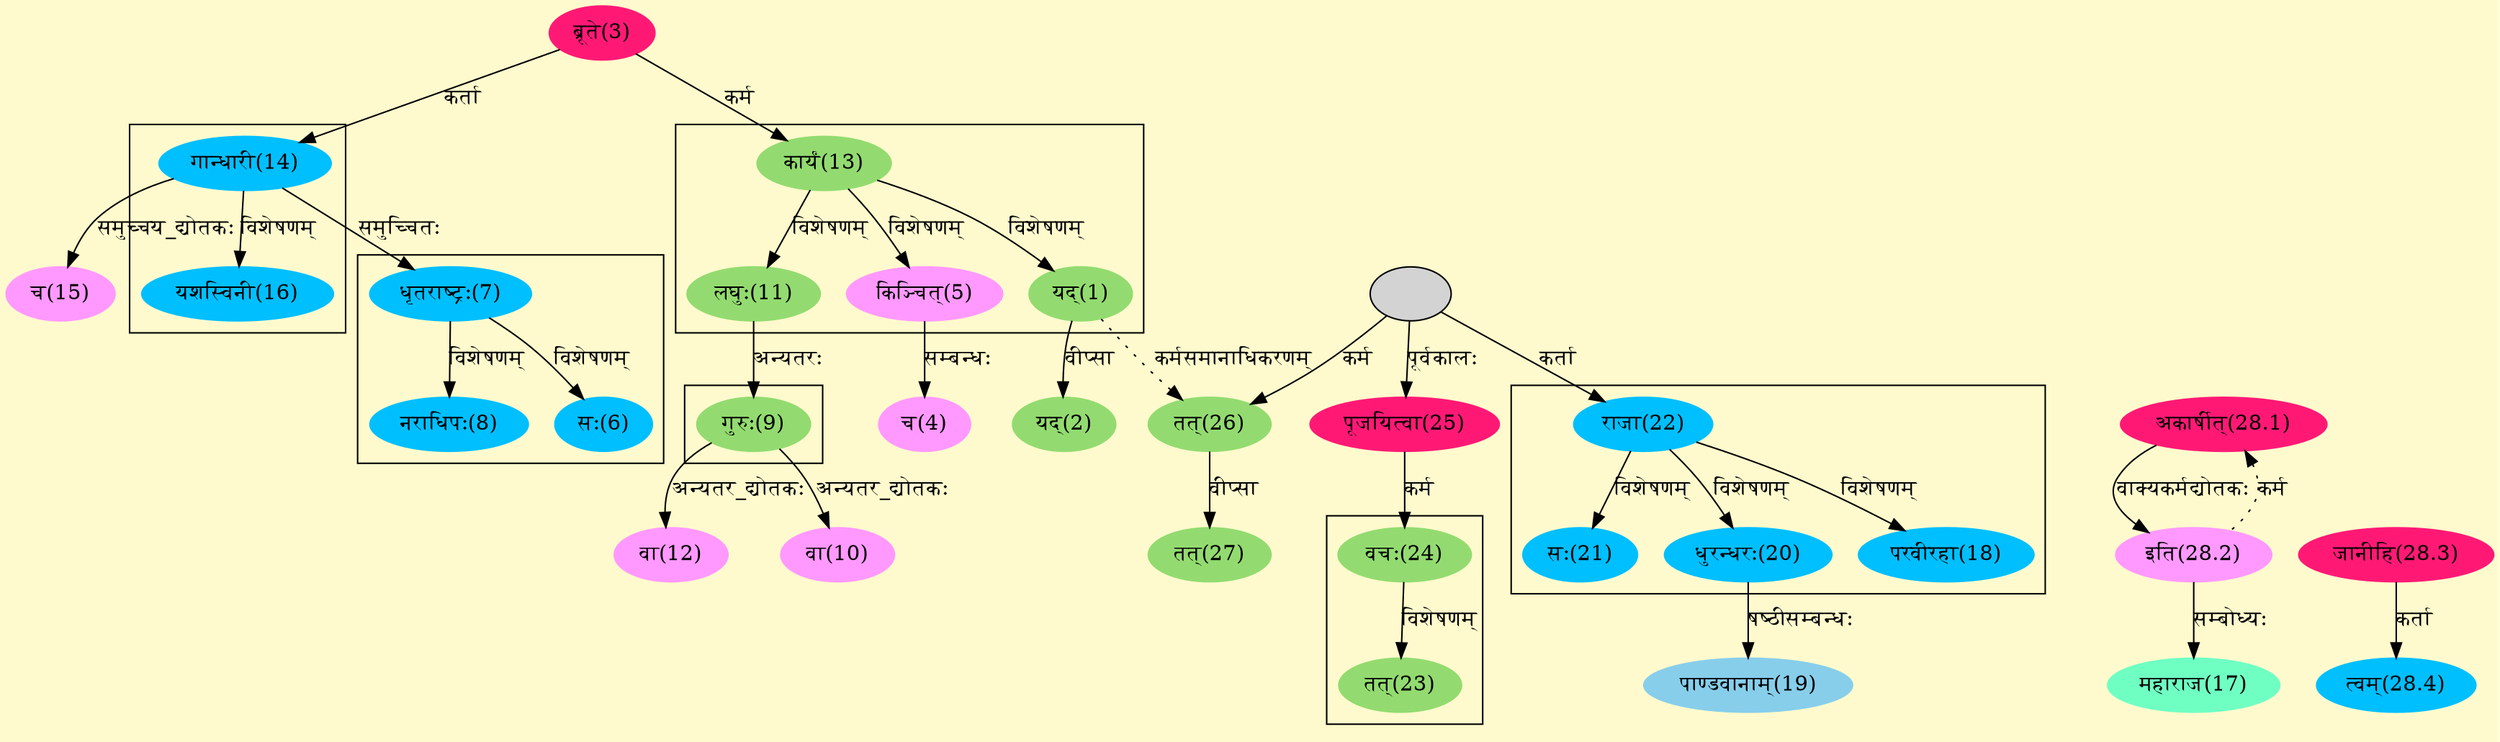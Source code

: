 digraph G{
rankdir=BT;
 compound=true;
 bgcolor="lemonchiffon1";

subgraph cluster_1{
Node1 [style=filled, color="#93DB70" label = "यद्(1)"]
Node13 [style=filled, color="#93DB70" label = "कार्यं(13)"]
Node5 [style=filled, color="#FF99FF" label = "किञ्चित्(5)"]
Node11 [style=filled, color="#93DB70" label = "लघुः(11)"]

}

subgraph cluster_2{
Node6 [style=filled, color="#00BFFF" label = "सः(6)"]
Node7 [style=filled, color="#00BFFF" label = "धृतराष्ट्रः(7)"]
Node8 [style=filled, color="#00BFFF" label = "नराधिपः(8)"]

}

subgraph cluster_3{
Node7 [style=filled, color="#00BFFF" label = "धृतराष्ट्रः(7)"]
Node14 [style=filled, color="#00BFFF" label = "गान्धारी(14)"]
Node8 [style=filled, color="#00BFFF" label = "नराधिपः(8)"]
Node16 [style=filled, color="#00BFFF" label = "यशस्विनी(16)"]

}

subgraph cluster_4{
Node9 [style=filled, color="#93DB70" label = "गुरुः(9)"]
Node11 [style=filled, color="#93DB70" label = "लघुः(11)"]

}

subgraph cluster_5{
Node18 [style=filled, color="#00BFFF" label = "परवीरहा(18)"]
Node22 [style=filled, color="#00BFFF" label = "राजा(22)"]
Node20 [style=filled, color="#00BFFF" label = "धुरन्धरः(20)"]
Node21 [style=filled, color="#00BFFF" label = "सः(21)"]

}

subgraph cluster_6{
Node23 [style=filled, color="#93DB70" label = "तत्(23)"]
Node24 [style=filled, color="#93DB70" label = "वचः(24)"]

}
Node2 [style=filled, color="#93DB70" label = "यद्(2)"]
Node1 [style=filled, color="#93DB70" label = "यद्(1)"]
Node3 [style=filled, color="#FF1975" label = "ब्रूते(3)"]
Node14 [style=filled, color="#00BFFF" label = "गान्धारी(14)"]
Node [style=filled, color="" label = ""]
Node4 [style=filled, color="#FF99FF" label = "च(4)"]
Node5 [style=filled, color="#FF99FF" label = "किञ्चित्(5)"]
Node10 [style=filled, color="#FF99FF" label = "वा(10)"]
Node9 [style=filled, color="#93DB70" label = "गुरुः(9)"]
Node12 [style=filled, color="#FF99FF" label = "वा(12)"]
Node13 [style=filled, color="#93DB70" label = "कार्यं(13)"]
Node15 [style=filled, color="#FF99FF" label = "च(15)"]
Node17 [style=filled, color="#6FFFC3" label = "महाराज(17)"]
Node28_2 [style=filled, color="#FF99FF" label = "इति(28.2)"]
Node19 [style=filled, color="#87CEEB" label = "पाण्डवानाम्(19)"]
Node20 [style=filled, color="#00BFFF" label = "धुरन्धरः(20)"]
Node22 [style=filled, color="#00BFFF" label = "राजा(22)"]
Node28 [style=filled, color="" label = ""]
Node24 [style=filled, color="#93DB70" label = "वचः(24)"]
Node25 [style=filled, color="#FF1975" label = "पूजयित्वा(25)"]
Node26 [style=filled, color="#93DB70" label = "तत्(26)"]
Node27 [style=filled, color="#93DB70" label = "तत्(27)"]
Node28_1 [style=filled, color="#FF1975" label = "अकार्षीत्(28.1)"]
Node28_3 [style=filled, color="#FF1975" label = "जानीहि(28.3)"]
Node28_4 [style=filled, color="#00BFFF" label = "त्वम्(28.4)"]
/* Start of Relations section */

Node1 -> Node13 [  label="विशेषणम्"  dir="back" ]
Node2 -> Node1 [  label="वीप्सा"  dir="back" ]
Node4 -> Node5 [  label="सम्बन्धः"  dir="back" ]
Node5 -> Node13 [  label="विशेषणम्"  dir="back" ]
Node6 -> Node7 [  label="विशेषणम्"  dir="back" ]
Node7 -> Node14 [  label="समुच्चितः"  dir="back" ]
Node8 -> Node7 [  label="विशेषणम्"  dir="back" ]
Node9 -> Node11 [  label="अन्यतरः"  dir="back" ]
Node10 -> Node9 [  label="अन्यतर_द्योतकः"  dir="back" ]
Node11 -> Node13 [  label="विशेषणम्"  dir="back" ]
Node12 -> Node9 [  label="अन्यतर_द्योतकः"  dir="back" ]
Node13 -> Node3 [  label="कर्म"  dir="back" ]
Node14 -> Node3 [  label="कर्ता"  dir="back" ]
Node15 -> Node14 [  label="समुच्चय_द्योतकः"  dir="back" ]
Node16 -> Node14 [  label="विशेषणम्"  dir="back" ]
Node17 -> Node28_2 [  label="सम्बोध्यः"  dir="back" ]
Node18 -> Node22 [  label="विशेषणम्"  dir="back" ]
Node19 -> Node20 [  label="षष्ठीसम्बन्धः"  dir="back" ]
Node20 -> Node22 [  label="विशेषणम्"  dir="back" ]
Node21 -> Node22 [  label="विशेषणम्"  dir="back" ]
Node22 -> Node28 [  label="कर्ता"  dir="back" ]
Node23 -> Node24 [  label="विशेषणम्"  dir="back" ]
Node24 -> Node25 [  label="कर्म"  dir="back" ]
Node25 -> Node28 [  label="पूर्वकालः"  dir="back" ]
Node26 -> Node28 [  label="कर्म"  dir="back" ]
Node26 -> Node1 [ style=dotted label=" कर्मसमानाधिकरणम्"  dir="back" ]
Node27 -> Node26 [  label="वीप्सा"  dir="back" ]
Node28_1 -> Node28_2 [ style=dotted label="कर्म"  dir="back" ]
Node28_2 -> Node28_1 [  label="वाक्यकर्मद्योतकः"  dir="back" ]
Node28_4 -> Node28_3 [  label="कर्ता"  dir="back" ]
}
